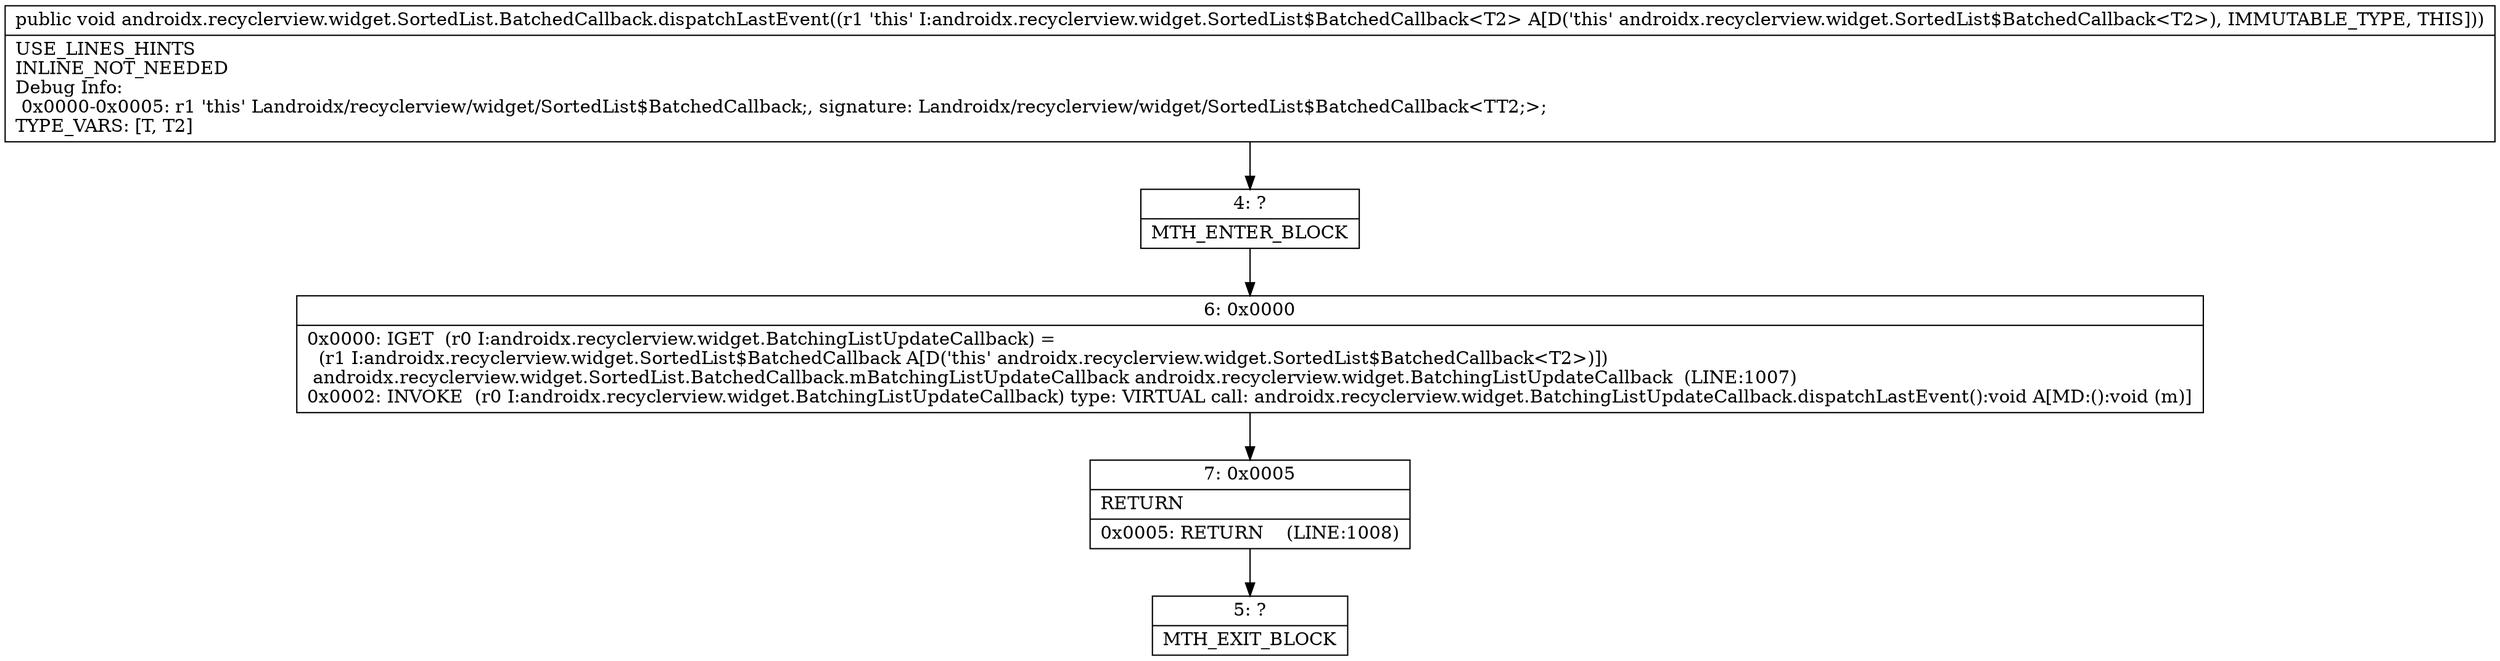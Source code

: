 digraph "CFG forandroidx.recyclerview.widget.SortedList.BatchedCallback.dispatchLastEvent()V" {
Node_4 [shape=record,label="{4\:\ ?|MTH_ENTER_BLOCK\l}"];
Node_6 [shape=record,label="{6\:\ 0x0000|0x0000: IGET  (r0 I:androidx.recyclerview.widget.BatchingListUpdateCallback) = \l  (r1 I:androidx.recyclerview.widget.SortedList$BatchedCallback A[D('this' androidx.recyclerview.widget.SortedList$BatchedCallback\<T2\>)])\l androidx.recyclerview.widget.SortedList.BatchedCallback.mBatchingListUpdateCallback androidx.recyclerview.widget.BatchingListUpdateCallback  (LINE:1007)\l0x0002: INVOKE  (r0 I:androidx.recyclerview.widget.BatchingListUpdateCallback) type: VIRTUAL call: androidx.recyclerview.widget.BatchingListUpdateCallback.dispatchLastEvent():void A[MD:():void (m)]\l}"];
Node_7 [shape=record,label="{7\:\ 0x0005|RETURN\l|0x0005: RETURN    (LINE:1008)\l}"];
Node_5 [shape=record,label="{5\:\ ?|MTH_EXIT_BLOCK\l}"];
MethodNode[shape=record,label="{public void androidx.recyclerview.widget.SortedList.BatchedCallback.dispatchLastEvent((r1 'this' I:androidx.recyclerview.widget.SortedList$BatchedCallback\<T2\> A[D('this' androidx.recyclerview.widget.SortedList$BatchedCallback\<T2\>), IMMUTABLE_TYPE, THIS]))  | USE_LINES_HINTS\lINLINE_NOT_NEEDED\lDebug Info:\l  0x0000\-0x0005: r1 'this' Landroidx\/recyclerview\/widget\/SortedList$BatchedCallback;, signature: Landroidx\/recyclerview\/widget\/SortedList$BatchedCallback\<TT2;\>;\lTYPE_VARS: [T, T2]\l}"];
MethodNode -> Node_4;Node_4 -> Node_6;
Node_6 -> Node_7;
Node_7 -> Node_5;
}

